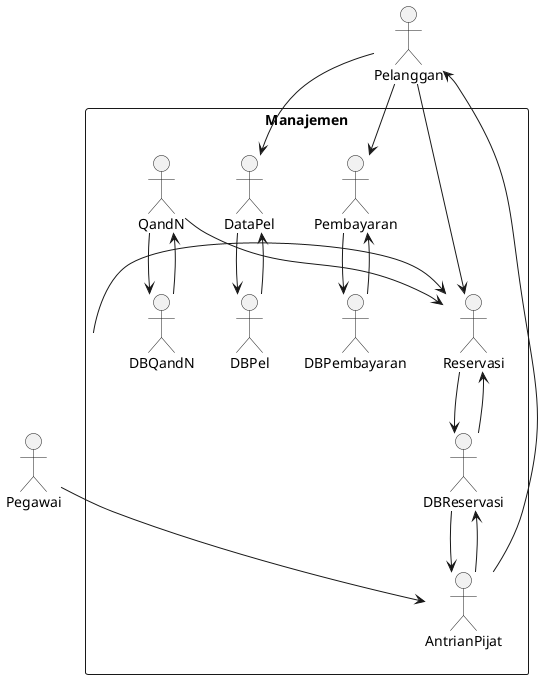 @startuml
actor Pelanggan
actor Pegawai

rectangle "Manajemen" {
  Pelanggan --> DataPel
  DataPel --> DBPel
  DBPel --> DataPel

  Pelanggan --> Reservasi
  Reservasi --> DBReservasi
  DBReservasi --> Reservasi

  Pelanggan --> Pembayaran
  Pembayaran --> DBPembayaran
  DBPembayaran --> Pembayaran

  AntrianPijat --> DBReservasi
  DBReservasi --> AntrianPijat
  AntrianPijat --> Pelanggan

  Pegawai --> AntrianPijat

  QandN --> DBQandN
  DBQandN --> QandN
  QandN --> Reservasi

  Manajemen -> Reservasi
}
@enduml
